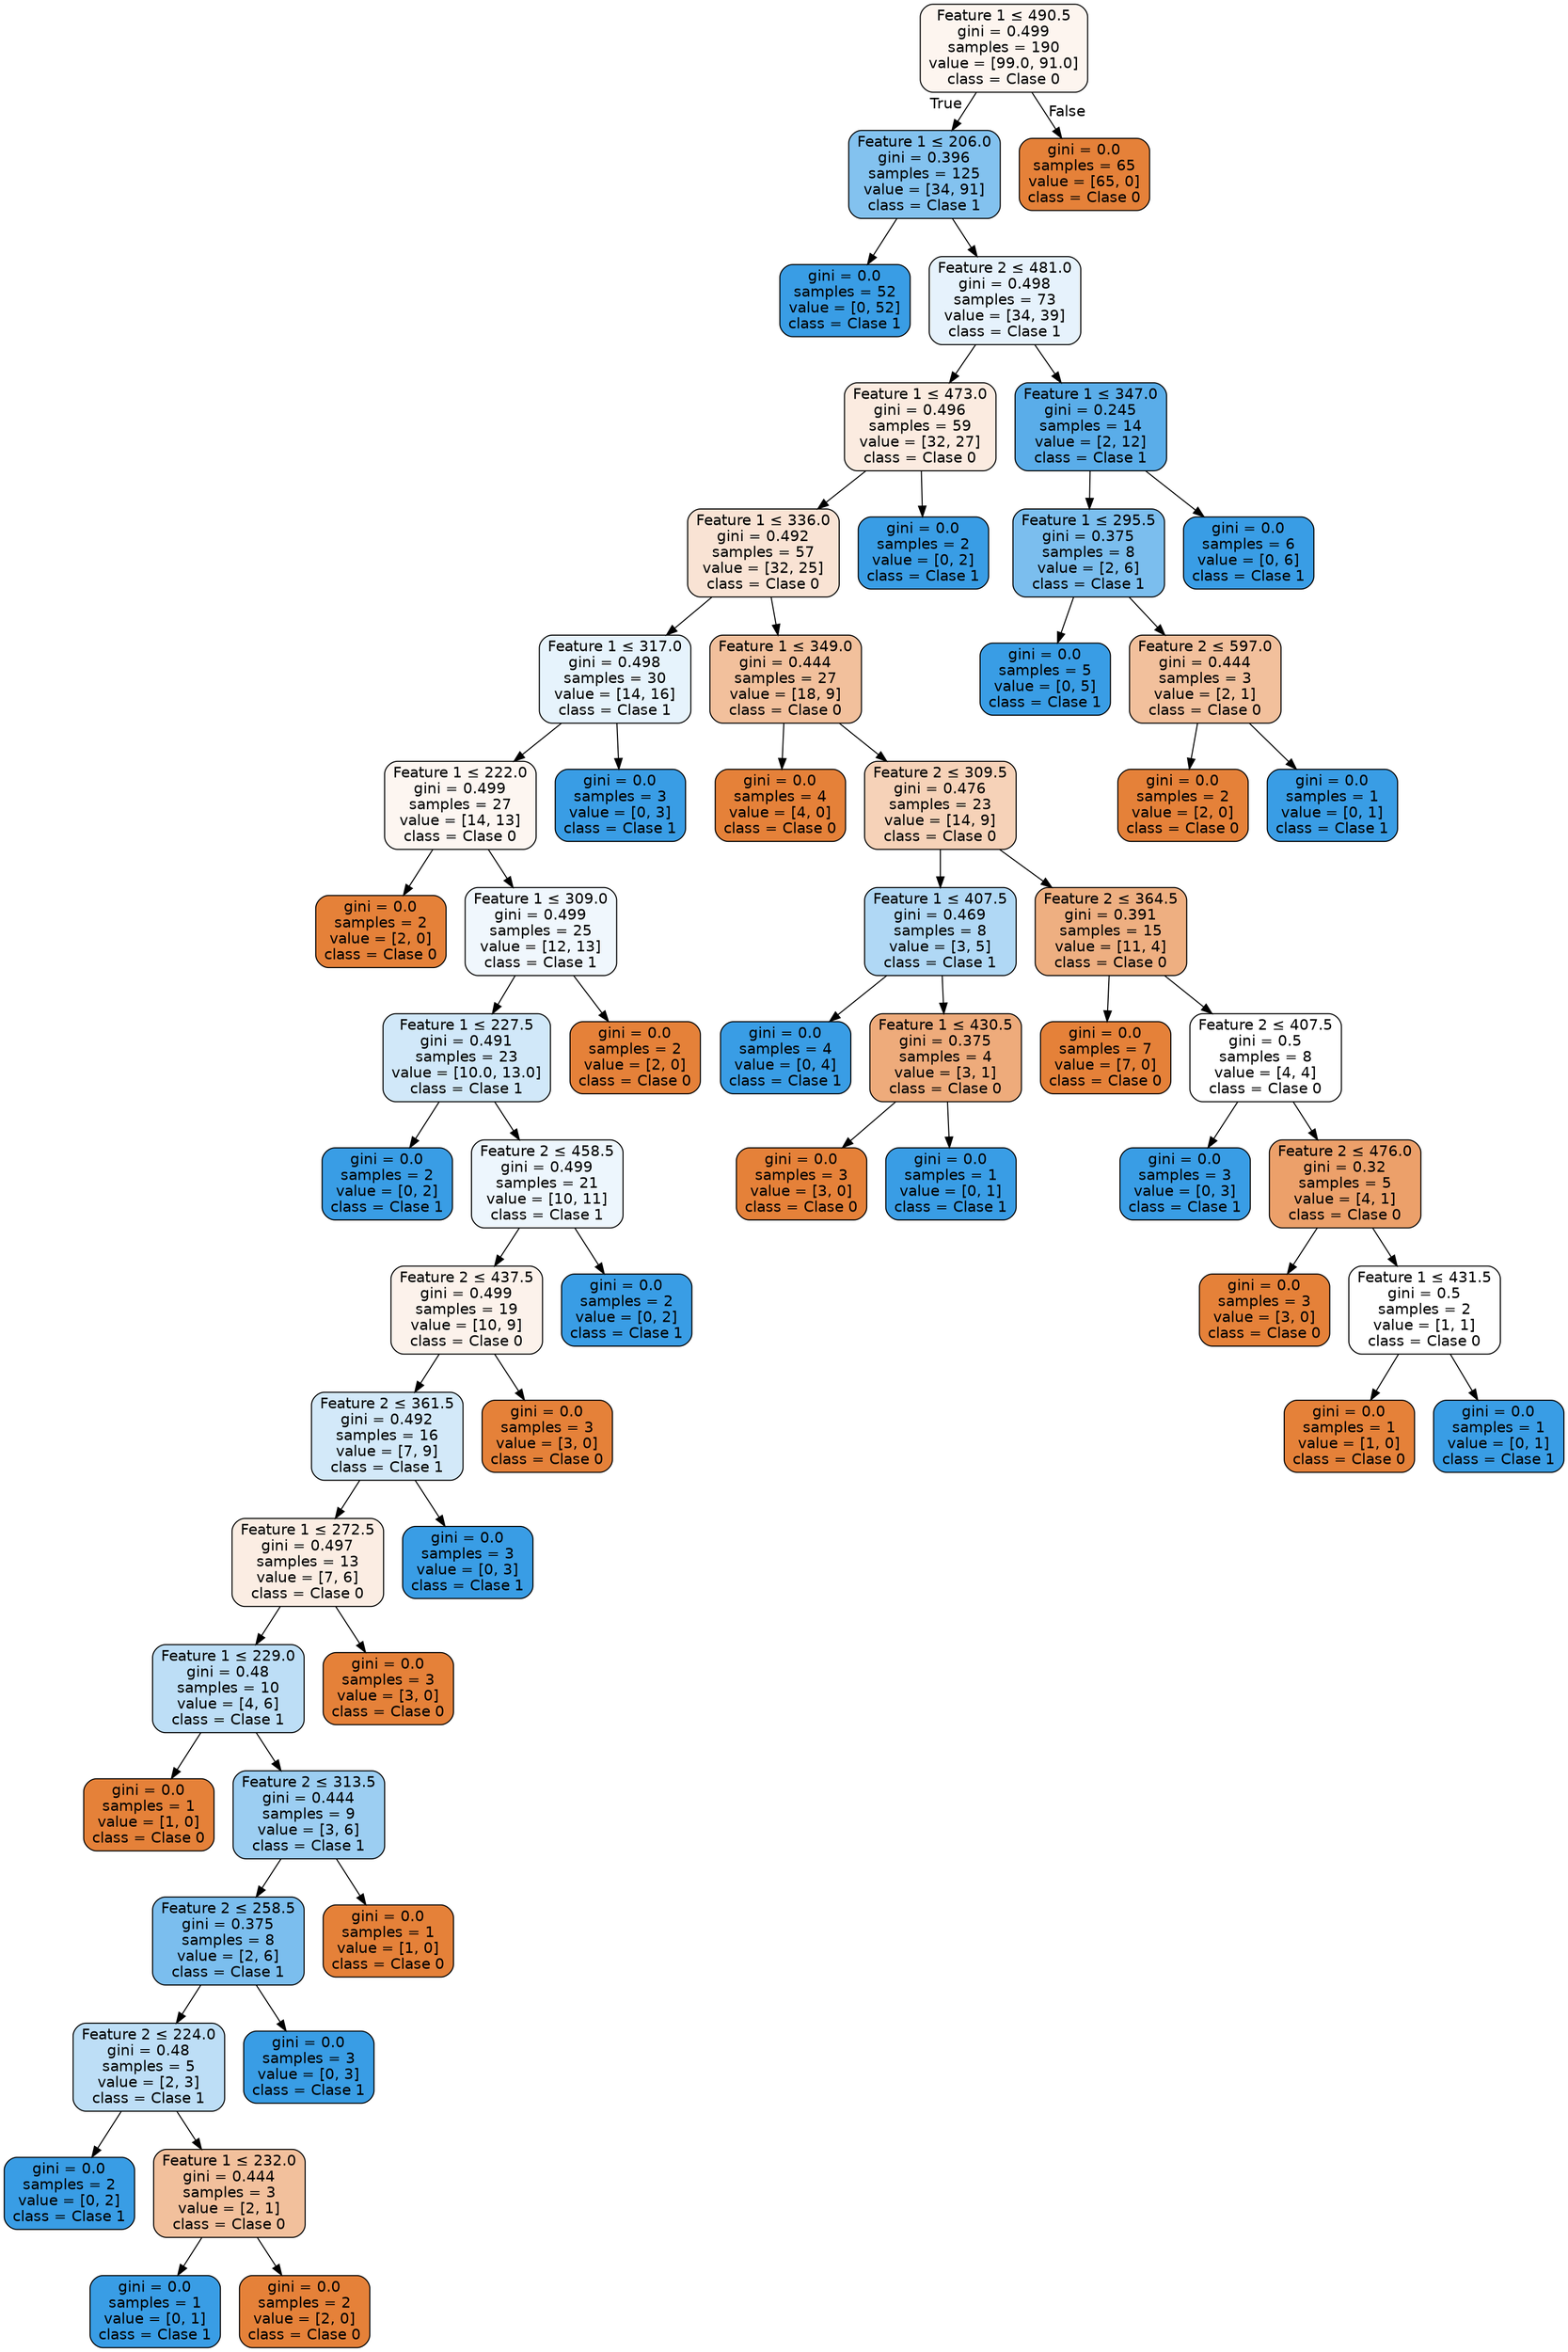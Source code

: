 digraph Tree {
node [shape=box, style="filled, rounded", color="black", fontname="helvetica"] ;
edge [fontname="helvetica"] ;
0 [label=<Feature 1 &le; 490.5<br/>gini = 0.499<br/>samples = 190<br/>value = [99.0, 91.0]<br/>class = Clase 0>, fillcolor="#fdf5ef"] ;
1 [label=<Feature 1 &le; 206.0<br/>gini = 0.396<br/>samples = 125<br/>value = [34, 91]<br/>class = Clase 1>, fillcolor="#83c2ef"] ;
0 -> 1 [labeldistance=2.5, labelangle=45, headlabel="True"] ;
2 [label=<gini = 0.0<br/>samples = 52<br/>value = [0, 52]<br/>class = Clase 1>, fillcolor="#399de5"] ;
1 -> 2 ;
3 [label=<Feature 2 &le; 481.0<br/>gini = 0.498<br/>samples = 73<br/>value = [34, 39]<br/>class = Clase 1>, fillcolor="#e6f2fc"] ;
1 -> 3 ;
4 [label=<Feature 1 &le; 473.0<br/>gini = 0.496<br/>samples = 59<br/>value = [32, 27]<br/>class = Clase 0>, fillcolor="#fbebe0"] ;
3 -> 4 ;
5 [label=<Feature 1 &le; 336.0<br/>gini = 0.492<br/>samples = 57<br/>value = [32, 25]<br/>class = Clase 0>, fillcolor="#f9e3d4"] ;
4 -> 5 ;
6 [label=<Feature 1 &le; 317.0<br/>gini = 0.498<br/>samples = 30<br/>value = [14, 16]<br/>class = Clase 1>, fillcolor="#e6f3fc"] ;
5 -> 6 ;
7 [label=<Feature 1 &le; 222.0<br/>gini = 0.499<br/>samples = 27<br/>value = [14, 13]<br/>class = Clase 0>, fillcolor="#fdf6f1"] ;
6 -> 7 ;
8 [label=<gini = 0.0<br/>samples = 2<br/>value = [2, 0]<br/>class = Clase 0>, fillcolor="#e58139"] ;
7 -> 8 ;
9 [label=<Feature 1 &le; 309.0<br/>gini = 0.499<br/>samples = 25<br/>value = [12, 13]<br/>class = Clase 1>, fillcolor="#f0f7fd"] ;
7 -> 9 ;
10 [label=<Feature 1 &le; 227.5<br/>gini = 0.491<br/>samples = 23<br/>value = [10.0, 13.0]<br/>class = Clase 1>, fillcolor="#d1e8f9"] ;
9 -> 10 ;
11 [label=<gini = 0.0<br/>samples = 2<br/>value = [0, 2]<br/>class = Clase 1>, fillcolor="#399de5"] ;
10 -> 11 ;
12 [label=<Feature 2 &le; 458.5<br/>gini = 0.499<br/>samples = 21<br/>value = [10, 11]<br/>class = Clase 1>, fillcolor="#edf6fd"] ;
10 -> 12 ;
13 [label=<Feature 2 &le; 437.5<br/>gini = 0.499<br/>samples = 19<br/>value = [10, 9]<br/>class = Clase 0>, fillcolor="#fcf2eb"] ;
12 -> 13 ;
14 [label=<Feature 2 &le; 361.5<br/>gini = 0.492<br/>samples = 16<br/>value = [7, 9]<br/>class = Clase 1>, fillcolor="#d3e9f9"] ;
13 -> 14 ;
15 [label=<Feature 1 &le; 272.5<br/>gini = 0.497<br/>samples = 13<br/>value = [7, 6]<br/>class = Clase 0>, fillcolor="#fbede3"] ;
14 -> 15 ;
16 [label=<Feature 1 &le; 229.0<br/>gini = 0.48<br/>samples = 10<br/>value = [4, 6]<br/>class = Clase 1>, fillcolor="#bddef6"] ;
15 -> 16 ;
17 [label=<gini = 0.0<br/>samples = 1<br/>value = [1, 0]<br/>class = Clase 0>, fillcolor="#e58139"] ;
16 -> 17 ;
18 [label=<Feature 2 &le; 313.5<br/>gini = 0.444<br/>samples = 9<br/>value = [3, 6]<br/>class = Clase 1>, fillcolor="#9ccef2"] ;
16 -> 18 ;
19 [label=<Feature 2 &le; 258.5<br/>gini = 0.375<br/>samples = 8<br/>value = [2, 6]<br/>class = Clase 1>, fillcolor="#7bbeee"] ;
18 -> 19 ;
20 [label=<Feature 2 &le; 224.0<br/>gini = 0.48<br/>samples = 5<br/>value = [2, 3]<br/>class = Clase 1>, fillcolor="#bddef6"] ;
19 -> 20 ;
21 [label=<gini = 0.0<br/>samples = 2<br/>value = [0, 2]<br/>class = Clase 1>, fillcolor="#399de5"] ;
20 -> 21 ;
22 [label=<Feature 1 &le; 232.0<br/>gini = 0.444<br/>samples = 3<br/>value = [2, 1]<br/>class = Clase 0>, fillcolor="#f2c09c"] ;
20 -> 22 ;
23 [label=<gini = 0.0<br/>samples = 1<br/>value = [0, 1]<br/>class = Clase 1>, fillcolor="#399de5"] ;
22 -> 23 ;
24 [label=<gini = 0.0<br/>samples = 2<br/>value = [2, 0]<br/>class = Clase 0>, fillcolor="#e58139"] ;
22 -> 24 ;
25 [label=<gini = 0.0<br/>samples = 3<br/>value = [0, 3]<br/>class = Clase 1>, fillcolor="#399de5"] ;
19 -> 25 ;
26 [label=<gini = 0.0<br/>samples = 1<br/>value = [1, 0]<br/>class = Clase 0>, fillcolor="#e58139"] ;
18 -> 26 ;
27 [label=<gini = 0.0<br/>samples = 3<br/>value = [3, 0]<br/>class = Clase 0>, fillcolor="#e58139"] ;
15 -> 27 ;
28 [label=<gini = 0.0<br/>samples = 3<br/>value = [0, 3]<br/>class = Clase 1>, fillcolor="#399de5"] ;
14 -> 28 ;
29 [label=<gini = 0.0<br/>samples = 3<br/>value = [3, 0]<br/>class = Clase 0>, fillcolor="#e58139"] ;
13 -> 29 ;
30 [label=<gini = 0.0<br/>samples = 2<br/>value = [0, 2]<br/>class = Clase 1>, fillcolor="#399de5"] ;
12 -> 30 ;
31 [label=<gini = 0.0<br/>samples = 2<br/>value = [2, 0]<br/>class = Clase 0>, fillcolor="#e58139"] ;
9 -> 31 ;
32 [label=<gini = 0.0<br/>samples = 3<br/>value = [0, 3]<br/>class = Clase 1>, fillcolor="#399de5"] ;
6 -> 32 ;
33 [label=<Feature 1 &le; 349.0<br/>gini = 0.444<br/>samples = 27<br/>value = [18, 9]<br/>class = Clase 0>, fillcolor="#f2c09c"] ;
5 -> 33 ;
34 [label=<gini = 0.0<br/>samples = 4<br/>value = [4, 0]<br/>class = Clase 0>, fillcolor="#e58139"] ;
33 -> 34 ;
35 [label=<Feature 2 &le; 309.5<br/>gini = 0.476<br/>samples = 23<br/>value = [14, 9]<br/>class = Clase 0>, fillcolor="#f6d2b8"] ;
33 -> 35 ;
36 [label=<Feature 1 &le; 407.5<br/>gini = 0.469<br/>samples = 8<br/>value = [3, 5]<br/>class = Clase 1>, fillcolor="#b0d8f5"] ;
35 -> 36 ;
37 [label=<gini = 0.0<br/>samples = 4<br/>value = [0, 4]<br/>class = Clase 1>, fillcolor="#399de5"] ;
36 -> 37 ;
38 [label=<Feature 1 &le; 430.5<br/>gini = 0.375<br/>samples = 4<br/>value = [3, 1]<br/>class = Clase 0>, fillcolor="#eeab7b"] ;
36 -> 38 ;
39 [label=<gini = 0.0<br/>samples = 3<br/>value = [3, 0]<br/>class = Clase 0>, fillcolor="#e58139"] ;
38 -> 39 ;
40 [label=<gini = 0.0<br/>samples = 1<br/>value = [0, 1]<br/>class = Clase 1>, fillcolor="#399de5"] ;
38 -> 40 ;
41 [label=<Feature 2 &le; 364.5<br/>gini = 0.391<br/>samples = 15<br/>value = [11, 4]<br/>class = Clase 0>, fillcolor="#eeaf81"] ;
35 -> 41 ;
42 [label=<gini = 0.0<br/>samples = 7<br/>value = [7, 0]<br/>class = Clase 0>, fillcolor="#e58139"] ;
41 -> 42 ;
43 [label=<Feature 2 &le; 407.5<br/>gini = 0.5<br/>samples = 8<br/>value = [4, 4]<br/>class = Clase 0>, fillcolor="#ffffff"] ;
41 -> 43 ;
44 [label=<gini = 0.0<br/>samples = 3<br/>value = [0, 3]<br/>class = Clase 1>, fillcolor="#399de5"] ;
43 -> 44 ;
45 [label=<Feature 2 &le; 476.0<br/>gini = 0.32<br/>samples = 5<br/>value = [4, 1]<br/>class = Clase 0>, fillcolor="#eca06a"] ;
43 -> 45 ;
46 [label=<gini = 0.0<br/>samples = 3<br/>value = [3, 0]<br/>class = Clase 0>, fillcolor="#e58139"] ;
45 -> 46 ;
47 [label=<Feature 1 &le; 431.5<br/>gini = 0.5<br/>samples = 2<br/>value = [1, 1]<br/>class = Clase 0>, fillcolor="#ffffff"] ;
45 -> 47 ;
48 [label=<gini = 0.0<br/>samples = 1<br/>value = [1, 0]<br/>class = Clase 0>, fillcolor="#e58139"] ;
47 -> 48 ;
49 [label=<gini = 0.0<br/>samples = 1<br/>value = [0, 1]<br/>class = Clase 1>, fillcolor="#399de5"] ;
47 -> 49 ;
50 [label=<gini = 0.0<br/>samples = 2<br/>value = [0, 2]<br/>class = Clase 1>, fillcolor="#399de5"] ;
4 -> 50 ;
51 [label=<Feature 1 &le; 347.0<br/>gini = 0.245<br/>samples = 14<br/>value = [2, 12]<br/>class = Clase 1>, fillcolor="#5aade9"] ;
3 -> 51 ;
52 [label=<Feature 1 &le; 295.5<br/>gini = 0.375<br/>samples = 8<br/>value = [2, 6]<br/>class = Clase 1>, fillcolor="#7bbeee"] ;
51 -> 52 ;
53 [label=<gini = 0.0<br/>samples = 5<br/>value = [0, 5]<br/>class = Clase 1>, fillcolor="#399de5"] ;
52 -> 53 ;
54 [label=<Feature 2 &le; 597.0<br/>gini = 0.444<br/>samples = 3<br/>value = [2, 1]<br/>class = Clase 0>, fillcolor="#f2c09c"] ;
52 -> 54 ;
55 [label=<gini = 0.0<br/>samples = 2<br/>value = [2, 0]<br/>class = Clase 0>, fillcolor="#e58139"] ;
54 -> 55 ;
56 [label=<gini = 0.0<br/>samples = 1<br/>value = [0, 1]<br/>class = Clase 1>, fillcolor="#399de5"] ;
54 -> 56 ;
57 [label=<gini = 0.0<br/>samples = 6<br/>value = [0, 6]<br/>class = Clase 1>, fillcolor="#399de5"] ;
51 -> 57 ;
58 [label=<gini = 0.0<br/>samples = 65<br/>value = [65, 0]<br/>class = Clase 0>, fillcolor="#e58139"] ;
0 -> 58 [labeldistance=2.5, labelangle=-45, headlabel="False"] ;
}
